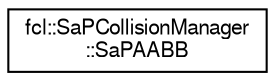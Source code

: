 digraph "Graphical Class Hierarchy"
{
  edge [fontname="FreeSans",fontsize="10",labelfontname="FreeSans",labelfontsize="10"];
  node [fontname="FreeSans",fontsize="10",shape=record];
  rankdir="LR";
  Node1 [label="fcl::SaPCollisionManager\l::SaPAABB",height=0.2,width=0.4,color="black", fillcolor="white", style="filled",URL="$a00165.html",tooltip="SAP interval for one object. "];
}
